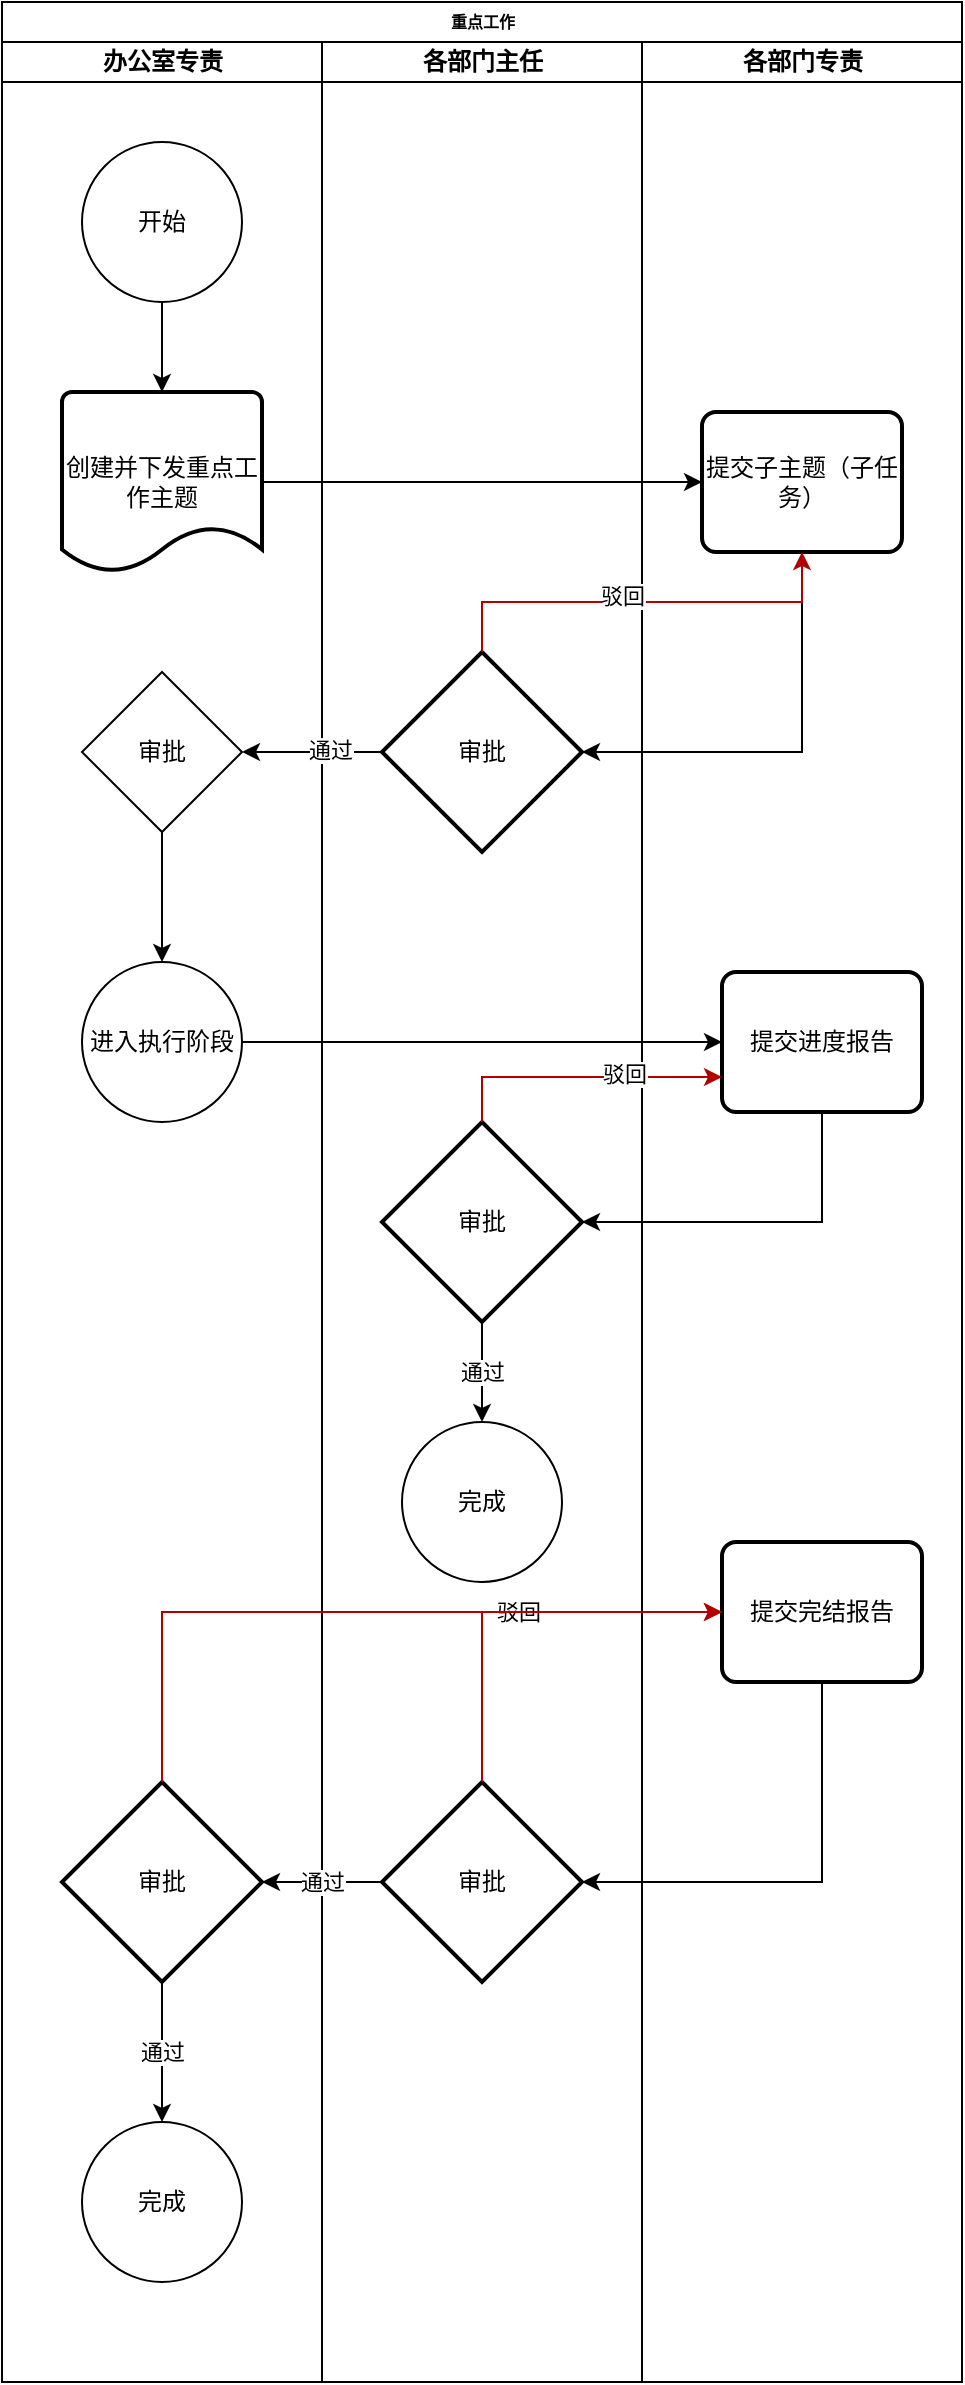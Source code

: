 <mxfile version="21.1.5" type="github">
  <diagram id="prtHgNgQTEPvFCAcTncT" name="Page-1">
    <mxGraphModel dx="1434" dy="788" grid="1" gridSize="10" guides="1" tooltips="1" connect="1" arrows="1" fold="1" page="1" pageScale="1" pageWidth="827" pageHeight="1169" math="0" shadow="0">
      <root>
        <mxCell id="0" />
        <mxCell id="1" parent="0" />
        <mxCell id="tl_C-uJfs4DL0yEq4bah-1" value="重点工作" style="swimlane;html=1;childLayout=stackLayout;startSize=20;rounded=0;shadow=0;labelBackgroundColor=none;strokeWidth=1;fontFamily=Verdana;fontSize=8;align=center;" vertex="1" parent="1">
          <mxGeometry x="70" y="40" width="480" height="1190" as="geometry" />
        </mxCell>
        <mxCell id="tl_C-uJfs4DL0yEq4bah-2" value="办公室专责" style="swimlane;html=1;startSize=20;" vertex="1" parent="tl_C-uJfs4DL0yEq4bah-1">
          <mxGeometry y="20" width="160" height="1170" as="geometry" />
        </mxCell>
        <mxCell id="tl_C-uJfs4DL0yEq4bah-3" style="edgeStyle=orthogonalEdgeStyle;rounded=0;orthogonalLoop=1;jettySize=auto;html=1;exitX=0.5;exitY=1;exitDx=0;exitDy=0;entryX=0.5;entryY=0;entryDx=0;entryDy=0;entryPerimeter=0;" edge="1" parent="tl_C-uJfs4DL0yEq4bah-2" source="tl_C-uJfs4DL0yEq4bah-4" target="tl_C-uJfs4DL0yEq4bah-5">
          <mxGeometry relative="1" as="geometry" />
        </mxCell>
        <mxCell id="tl_C-uJfs4DL0yEq4bah-4" value="开始" style="ellipse;whiteSpace=wrap;html=1;aspect=fixed;" vertex="1" parent="tl_C-uJfs4DL0yEq4bah-2">
          <mxGeometry x="40" y="50" width="80" height="80" as="geometry" />
        </mxCell>
        <mxCell id="tl_C-uJfs4DL0yEq4bah-5" value="创建并下发重点工作主题" style="strokeWidth=2;html=1;shape=mxgraph.flowchart.document2;whiteSpace=wrap;size=0.25;fontStyle=0" vertex="1" parent="tl_C-uJfs4DL0yEq4bah-2">
          <mxGeometry x="30" y="175" width="100" height="90" as="geometry" />
        </mxCell>
        <mxCell id="tl_C-uJfs4DL0yEq4bah-46" value="" style="edgeStyle=orthogonalEdgeStyle;rounded=0;orthogonalLoop=1;jettySize=auto;html=1;" edge="1" parent="tl_C-uJfs4DL0yEq4bah-2" source="tl_C-uJfs4DL0yEq4bah-44" target="tl_C-uJfs4DL0yEq4bah-45">
          <mxGeometry relative="1" as="geometry" />
        </mxCell>
        <mxCell id="tl_C-uJfs4DL0yEq4bah-44" value="审批" style="rhombus;whiteSpace=wrap;html=1;" vertex="1" parent="tl_C-uJfs4DL0yEq4bah-2">
          <mxGeometry x="40" y="315" width="80" height="80" as="geometry" />
        </mxCell>
        <mxCell id="tl_C-uJfs4DL0yEq4bah-45" value="进入执行阶段" style="ellipse;whiteSpace=wrap;html=1;" vertex="1" parent="tl_C-uJfs4DL0yEq4bah-2">
          <mxGeometry x="40" y="460" width="80" height="80" as="geometry" />
        </mxCell>
        <mxCell id="tl_C-uJfs4DL0yEq4bah-74" value="通过" style="edgeStyle=orthogonalEdgeStyle;rounded=0;orthogonalLoop=1;jettySize=auto;html=1;exitX=0.5;exitY=1;exitDx=0;exitDy=0;exitPerimeter=0;entryX=0.5;entryY=0;entryDx=0;entryDy=0;" edge="1" parent="tl_C-uJfs4DL0yEq4bah-2" source="tl_C-uJfs4DL0yEq4bah-61" target="tl_C-uJfs4DL0yEq4bah-72">
          <mxGeometry relative="1" as="geometry" />
        </mxCell>
        <mxCell id="tl_C-uJfs4DL0yEq4bah-61" value="审批" style="strokeWidth=2;html=1;shape=mxgraph.flowchart.decision;whiteSpace=wrap;" vertex="1" parent="tl_C-uJfs4DL0yEq4bah-2">
          <mxGeometry x="30" y="870" width="100" height="100" as="geometry" />
        </mxCell>
        <mxCell id="tl_C-uJfs4DL0yEq4bah-72" value="完成" style="ellipse;whiteSpace=wrap;html=1;aspect=fixed;" vertex="1" parent="tl_C-uJfs4DL0yEq4bah-2">
          <mxGeometry x="40" y="1040" width="80" height="80" as="geometry" />
        </mxCell>
        <mxCell id="tl_C-uJfs4DL0yEq4bah-7" value="各部门主任" style="swimlane;html=1;startSize=20;" vertex="1" parent="tl_C-uJfs4DL0yEq4bah-1">
          <mxGeometry x="160" y="20" width="160" height="1170" as="geometry" />
        </mxCell>
        <mxCell id="tl_C-uJfs4DL0yEq4bah-11" value="审批" style="strokeWidth=2;html=1;shape=mxgraph.flowchart.decision;whiteSpace=wrap;" vertex="1" parent="tl_C-uJfs4DL0yEq4bah-7">
          <mxGeometry x="30" y="305" width="100" height="100" as="geometry" />
        </mxCell>
        <mxCell id="tl_C-uJfs4DL0yEq4bah-58" value="通过" style="edgeStyle=orthogonalEdgeStyle;rounded=0;orthogonalLoop=1;jettySize=auto;html=1;exitX=0.5;exitY=1;exitDx=0;exitDy=0;exitPerimeter=0;entryX=0.5;entryY=0;entryDx=0;entryDy=0;" edge="1" parent="tl_C-uJfs4DL0yEq4bah-7" source="tl_C-uJfs4DL0yEq4bah-55" target="tl_C-uJfs4DL0yEq4bah-57">
          <mxGeometry relative="1" as="geometry" />
        </mxCell>
        <mxCell id="tl_C-uJfs4DL0yEq4bah-55" value="审批" style="strokeWidth=2;html=1;shape=mxgraph.flowchart.decision;whiteSpace=wrap;" vertex="1" parent="tl_C-uJfs4DL0yEq4bah-7">
          <mxGeometry x="30" y="540" width="100" height="100" as="geometry" />
        </mxCell>
        <mxCell id="tl_C-uJfs4DL0yEq4bah-57" value="完成" style="ellipse;whiteSpace=wrap;html=1;aspect=fixed;" vertex="1" parent="tl_C-uJfs4DL0yEq4bah-7">
          <mxGeometry x="40" y="690" width="80" height="80" as="geometry" />
        </mxCell>
        <mxCell id="tl_C-uJfs4DL0yEq4bah-60" value="审批" style="strokeWidth=2;html=1;shape=mxgraph.flowchart.decision;whiteSpace=wrap;" vertex="1" parent="tl_C-uJfs4DL0yEq4bah-7">
          <mxGeometry x="30" y="870" width="100" height="100" as="geometry" />
        </mxCell>
        <mxCell id="tl_C-uJfs4DL0yEq4bah-14" value="各部门专责" style="swimlane;html=1;startSize=20;" vertex="1" parent="tl_C-uJfs4DL0yEq4bah-1">
          <mxGeometry x="320" y="20" width="160" height="1170" as="geometry" />
        </mxCell>
        <mxCell id="tl_C-uJfs4DL0yEq4bah-15" value="提交子主题（子任务）" style="rounded=1;whiteSpace=wrap;html=1;absoluteArcSize=1;arcSize=14;strokeWidth=2;" vertex="1" parent="tl_C-uJfs4DL0yEq4bah-14">
          <mxGeometry x="30" y="185" width="100" height="70" as="geometry" />
        </mxCell>
        <mxCell id="tl_C-uJfs4DL0yEq4bah-48" value="提交进度报告" style="rounded=1;whiteSpace=wrap;html=1;absoluteArcSize=1;arcSize=14;strokeWidth=2;" vertex="1" parent="tl_C-uJfs4DL0yEq4bah-14">
          <mxGeometry x="40" y="465" width="100" height="70" as="geometry" />
        </mxCell>
        <mxCell id="tl_C-uJfs4DL0yEq4bah-59" value="提交完结报告" style="rounded=1;whiteSpace=wrap;html=1;absoluteArcSize=1;arcSize=14;strokeWidth=2;" vertex="1" parent="tl_C-uJfs4DL0yEq4bah-14">
          <mxGeometry x="40" y="750" width="100" height="70" as="geometry" />
        </mxCell>
        <mxCell id="tl_C-uJfs4DL0yEq4bah-22" style="edgeStyle=orthogonalEdgeStyle;rounded=0;orthogonalLoop=1;jettySize=auto;html=1;exitX=1;exitY=0.5;exitDx=0;exitDy=0;exitPerimeter=0;entryX=0;entryY=0.5;entryDx=0;entryDy=0;" edge="1" parent="tl_C-uJfs4DL0yEq4bah-1" source="tl_C-uJfs4DL0yEq4bah-5" target="tl_C-uJfs4DL0yEq4bah-15">
          <mxGeometry relative="1" as="geometry">
            <mxPoint x="190" y="240" as="targetPoint" />
          </mxGeometry>
        </mxCell>
        <mxCell id="tl_C-uJfs4DL0yEq4bah-24" style="edgeStyle=orthogonalEdgeStyle;rounded=0;orthogonalLoop=1;jettySize=auto;html=1;exitX=0.5;exitY=1;exitDx=0;exitDy=0;entryX=1;entryY=0.5;entryDx=0;entryDy=0;entryPerimeter=0;" edge="1" parent="tl_C-uJfs4DL0yEq4bah-1" source="tl_C-uJfs4DL0yEq4bah-15" target="tl_C-uJfs4DL0yEq4bah-11">
          <mxGeometry relative="1" as="geometry" />
        </mxCell>
        <mxCell id="tl_C-uJfs4DL0yEq4bah-25" style="edgeStyle=orthogonalEdgeStyle;rounded=0;orthogonalLoop=1;jettySize=auto;html=1;exitX=0.5;exitY=0;exitDx=0;exitDy=0;exitPerimeter=0;entryX=0.5;entryY=1;entryDx=0;entryDy=0;fontColor=#FF3333;fillColor=#e51400;strokeColor=#B20000;" edge="1" parent="tl_C-uJfs4DL0yEq4bah-1" source="tl_C-uJfs4DL0yEq4bah-11" target="tl_C-uJfs4DL0yEq4bah-15">
          <mxGeometry relative="1" as="geometry" />
        </mxCell>
        <mxCell id="tl_C-uJfs4DL0yEq4bah-26" value="驳回" style="edgeLabel;html=1;align=center;verticalAlign=middle;resizable=0;points=[];" vertex="1" connectable="0" parent="tl_C-uJfs4DL0yEq4bah-25">
          <mxGeometry x="-0.095" y="3" relative="1" as="geometry">
            <mxPoint as="offset" />
          </mxGeometry>
        </mxCell>
        <mxCell id="tl_C-uJfs4DL0yEq4bah-9" value="" style="edgeStyle=orthogonalEdgeStyle;rounded=0;orthogonalLoop=1;jettySize=auto;html=1;entryX=1;entryY=0.5;entryDx=0;entryDy=0;" edge="1" parent="tl_C-uJfs4DL0yEq4bah-1" source="tl_C-uJfs4DL0yEq4bah-11">
          <mxGeometry relative="1" as="geometry">
            <mxPoint x="120" y="375" as="targetPoint" />
          </mxGeometry>
        </mxCell>
        <mxCell id="tl_C-uJfs4DL0yEq4bah-10" value="通过" style="edgeLabel;html=1;align=center;verticalAlign=middle;resizable=0;points=[];" vertex="1" connectable="0" parent="tl_C-uJfs4DL0yEq4bah-9">
          <mxGeometry x="-0.267" y="-1" relative="1" as="geometry">
            <mxPoint as="offset" />
          </mxGeometry>
        </mxCell>
        <mxCell id="tl_C-uJfs4DL0yEq4bah-51" style="edgeStyle=orthogonalEdgeStyle;rounded=0;orthogonalLoop=1;jettySize=auto;html=1;exitX=1;exitY=0.5;exitDx=0;exitDy=0;entryX=0;entryY=0.5;entryDx=0;entryDy=0;" edge="1" parent="tl_C-uJfs4DL0yEq4bah-1" source="tl_C-uJfs4DL0yEq4bah-45" target="tl_C-uJfs4DL0yEq4bah-48">
          <mxGeometry relative="1" as="geometry">
            <mxPoint x="280" y="530" as="targetPoint" />
          </mxGeometry>
        </mxCell>
        <mxCell id="tl_C-uJfs4DL0yEq4bah-56" style="edgeStyle=orthogonalEdgeStyle;rounded=0;orthogonalLoop=1;jettySize=auto;html=1;exitX=0.5;exitY=1;exitDx=0;exitDy=0;entryX=1;entryY=0.5;entryDx=0;entryDy=0;entryPerimeter=0;" edge="1" parent="tl_C-uJfs4DL0yEq4bah-1" source="tl_C-uJfs4DL0yEq4bah-48" target="tl_C-uJfs4DL0yEq4bah-55">
          <mxGeometry relative="1" as="geometry" />
        </mxCell>
        <mxCell id="tl_C-uJfs4DL0yEq4bah-62" style="edgeStyle=orthogonalEdgeStyle;rounded=0;orthogonalLoop=1;jettySize=auto;html=1;exitX=0.5;exitY=1;exitDx=0;exitDy=0;entryX=1;entryY=0.5;entryDx=0;entryDy=0;entryPerimeter=0;" edge="1" parent="tl_C-uJfs4DL0yEq4bah-1" source="tl_C-uJfs4DL0yEq4bah-59" target="tl_C-uJfs4DL0yEq4bah-60">
          <mxGeometry relative="1" as="geometry" />
        </mxCell>
        <mxCell id="tl_C-uJfs4DL0yEq4bah-63" value="通过" style="edgeStyle=orthogonalEdgeStyle;rounded=0;orthogonalLoop=1;jettySize=auto;html=1;exitX=0;exitY=0.5;exitDx=0;exitDy=0;exitPerimeter=0;entryX=1;entryY=0.5;entryDx=0;entryDy=0;entryPerimeter=0;" edge="1" parent="tl_C-uJfs4DL0yEq4bah-1" source="tl_C-uJfs4DL0yEq4bah-60" target="tl_C-uJfs4DL0yEq4bah-61">
          <mxGeometry relative="1" as="geometry" />
        </mxCell>
        <mxCell id="tl_C-uJfs4DL0yEq4bah-76" style="edgeStyle=orthogonalEdgeStyle;rounded=0;orthogonalLoop=1;jettySize=auto;html=1;exitX=0.5;exitY=0;exitDx=0;exitDy=0;exitPerimeter=0;entryX=0;entryY=0.75;entryDx=0;entryDy=0;fillColor=#e51400;strokeColor=#B20000;" edge="1" parent="tl_C-uJfs4DL0yEq4bah-1" source="tl_C-uJfs4DL0yEq4bah-55" target="tl_C-uJfs4DL0yEq4bah-48">
          <mxGeometry relative="1" as="geometry" />
        </mxCell>
        <mxCell id="tl_C-uJfs4DL0yEq4bah-77" value="驳回" style="edgeLabel;html=1;align=center;verticalAlign=middle;resizable=0;points=[];" vertex="1" connectable="0" parent="tl_C-uJfs4DL0yEq4bah-76">
          <mxGeometry x="0.312" y="3" relative="1" as="geometry">
            <mxPoint y="1" as="offset" />
          </mxGeometry>
        </mxCell>
        <mxCell id="tl_C-uJfs4DL0yEq4bah-79" value="驳回" style="edgeStyle=orthogonalEdgeStyle;rounded=0;orthogonalLoop=1;jettySize=auto;html=1;exitX=0.5;exitY=0;exitDx=0;exitDy=0;exitPerimeter=0;entryX=0;entryY=0.5;entryDx=0;entryDy=0;fillColor=#e51400;strokeColor=#B20000;" edge="1" parent="tl_C-uJfs4DL0yEq4bah-1" source="tl_C-uJfs4DL0yEq4bah-60" target="tl_C-uJfs4DL0yEq4bah-59">
          <mxGeometry relative="1" as="geometry" />
        </mxCell>
        <mxCell id="tl_C-uJfs4DL0yEq4bah-80" style="edgeStyle=orthogonalEdgeStyle;rounded=0;orthogonalLoop=1;jettySize=auto;html=1;exitX=0.5;exitY=0;exitDx=0;exitDy=0;exitPerimeter=0;entryX=0;entryY=0.5;entryDx=0;entryDy=0;fillColor=#e51400;strokeColor=#B20000;" edge="1" parent="tl_C-uJfs4DL0yEq4bah-1" source="tl_C-uJfs4DL0yEq4bah-61" target="tl_C-uJfs4DL0yEq4bah-59">
          <mxGeometry relative="1" as="geometry" />
        </mxCell>
      </root>
    </mxGraphModel>
  </diagram>
</mxfile>
